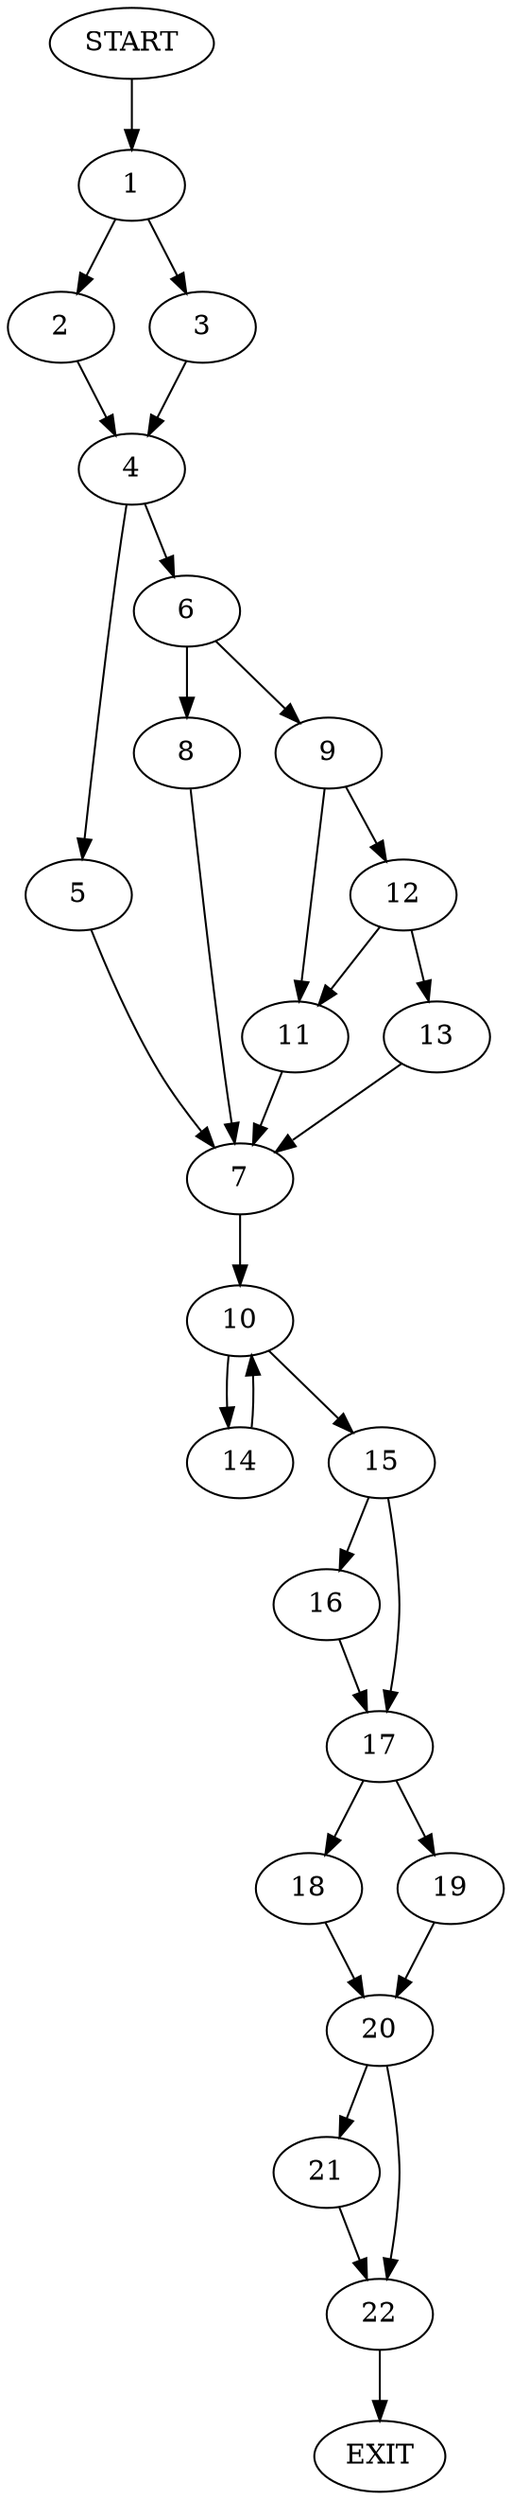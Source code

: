 digraph {
0 [label="START"]
23 [label="EXIT"]
0 -> 1
1 -> 2
1 -> 3
2 -> 4
3 -> 4
4 -> 5
4 -> 6
5 -> 7
6 -> 8
6 -> 9
7 -> 10
9 -> 11
9 -> 12
8 -> 7
12 -> 13
12 -> 11
11 -> 7
13 -> 7
10 -> 14
10 -> 15
14 -> 10
15 -> 16
15 -> 17
16 -> 17
17 -> 18
17 -> 19
18 -> 20
19 -> 20
20 -> 21
20 -> 22
22 -> 23
21 -> 22
}
